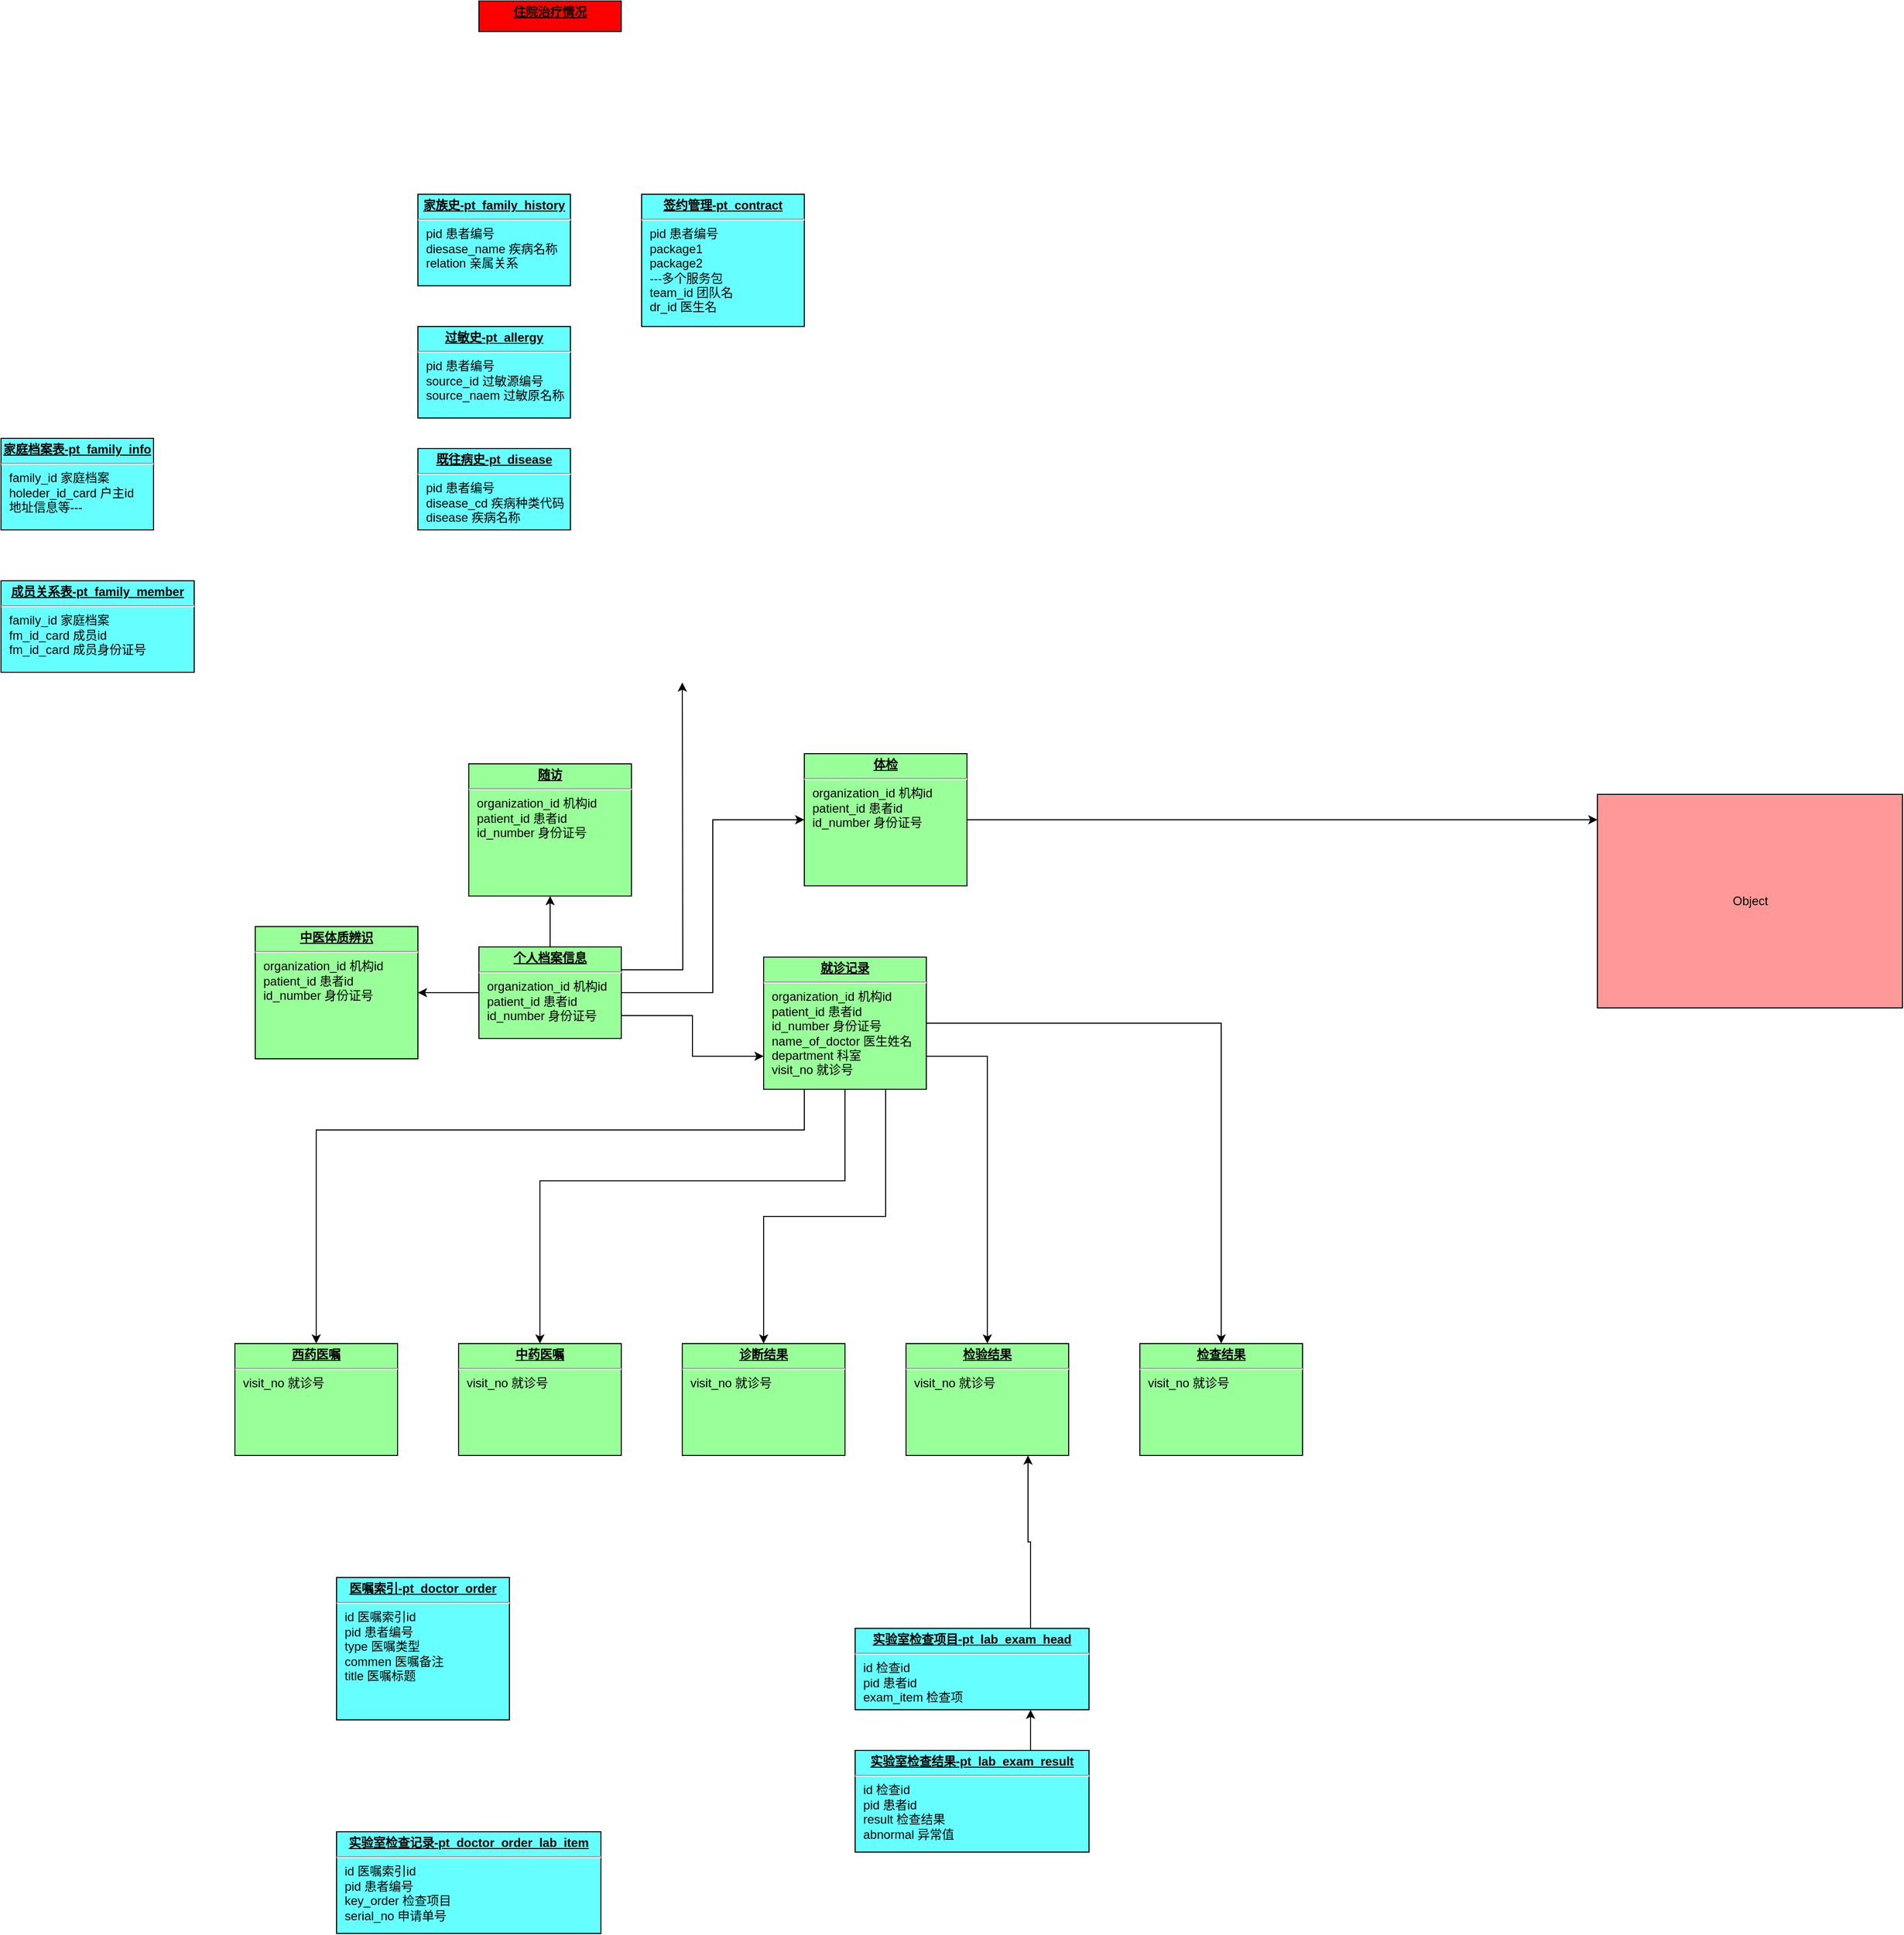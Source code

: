 <mxfile version="20.0.3" type="github">
  <diagram name="Page-1" id="a7904f86-f2b4-8e86-fa97-74104820619b">
    <mxGraphModel dx="3870" dy="1310" grid="1" gridSize="10" guides="1" tooltips="1" connect="1" arrows="1" fold="1" page="1" pageScale="1" pageWidth="1100" pageHeight="850" background="none" math="0" shadow="0">
      <root>
        <mxCell id="0" />
        <mxCell id="1" parent="0" />
        <mxCell id="cJ2p9qlHEQCbhiZmeX7b-15" style="edgeStyle=orthogonalEdgeStyle;rounded=0;orthogonalLoop=1;jettySize=auto;html=1;exitX=1;exitY=0.75;exitDx=0;exitDy=0;entryX=0;entryY=0.75;entryDx=0;entryDy=0;" edge="1" parent="1" source="cJ2p9qlHEQCbhiZmeX7b-1" target="cJ2p9qlHEQCbhiZmeX7b-2">
          <mxGeometry relative="1" as="geometry" />
        </mxCell>
        <mxCell id="cJ2p9qlHEQCbhiZmeX7b-17" style="edgeStyle=orthogonalEdgeStyle;rounded=0;orthogonalLoop=1;jettySize=auto;html=1;exitX=1;exitY=0.5;exitDx=0;exitDy=0;entryX=0;entryY=0.5;entryDx=0;entryDy=0;" edge="1" parent="1" source="cJ2p9qlHEQCbhiZmeX7b-1" target="cJ2p9qlHEQCbhiZmeX7b-16">
          <mxGeometry relative="1" as="geometry" />
        </mxCell>
        <mxCell id="cJ2p9qlHEQCbhiZmeX7b-19" style="edgeStyle=orthogonalEdgeStyle;rounded=0;orthogonalLoop=1;jettySize=auto;html=1;exitX=0.5;exitY=0;exitDx=0;exitDy=0;entryX=0.5;entryY=1;entryDx=0;entryDy=0;" edge="1" parent="1" source="cJ2p9qlHEQCbhiZmeX7b-1" target="cJ2p9qlHEQCbhiZmeX7b-18">
          <mxGeometry relative="1" as="geometry" />
        </mxCell>
        <mxCell id="cJ2p9qlHEQCbhiZmeX7b-21" style="edgeStyle=orthogonalEdgeStyle;rounded=0;orthogonalLoop=1;jettySize=auto;html=1;exitX=0;exitY=0.5;exitDx=0;exitDy=0;" edge="1" parent="1" source="cJ2p9qlHEQCbhiZmeX7b-1" target="cJ2p9qlHEQCbhiZmeX7b-20">
          <mxGeometry relative="1" as="geometry" />
        </mxCell>
        <mxCell id="cJ2p9qlHEQCbhiZmeX7b-23" style="edgeStyle=orthogonalEdgeStyle;rounded=0;orthogonalLoop=1;jettySize=auto;html=1;exitX=1;exitY=0.25;exitDx=0;exitDy=0;" edge="1" parent="1" source="cJ2p9qlHEQCbhiZmeX7b-1">
          <mxGeometry relative="1" as="geometry">
            <mxPoint x="430" y="850" as="targetPoint" />
          </mxGeometry>
        </mxCell>
        <mxCell id="cJ2p9qlHEQCbhiZmeX7b-1" value="&lt;p style=&quot;margin: 0px ; margin-top: 4px ; text-align: center ; text-decoration: underline&quot;&gt;&lt;b&gt;个人档案信息&lt;/b&gt;&lt;/p&gt;&lt;hr&gt;&lt;p style=&quot;margin: 0px ; margin-left: 8px&quot;&gt;organization_id 机构id&lt;/p&gt;&lt;p style=&quot;margin: 0px ; margin-left: 8px&quot;&gt;patient_id 患者id&lt;br&gt;&lt;/p&gt;&lt;p style=&quot;margin: 0px ; margin-left: 8px&quot;&gt;id_number 身份证号&lt;br&gt;&lt;/p&gt;&lt;p style=&quot;margin: 0px ; margin-left: 8px&quot;&gt;&lt;br&gt;&lt;/p&gt;" style="verticalAlign=top;align=left;overflow=fill;fontSize=12;fontFamily=Helvetica;html=1;rounded=0;shadow=0;comic=0;labelBackgroundColor=none;strokeWidth=1;fillColor=#99FF99;" vertex="1" parent="1">
          <mxGeometry x="230" y="1110" width="140" height="90" as="geometry" />
        </mxCell>
        <mxCell id="cJ2p9qlHEQCbhiZmeX7b-10" style="edgeStyle=orthogonalEdgeStyle;rounded=0;orthogonalLoop=1;jettySize=auto;html=1;exitX=0.25;exitY=1;exitDx=0;exitDy=0;entryX=0.5;entryY=0;entryDx=0;entryDy=0;" edge="1" parent="1" source="cJ2p9qlHEQCbhiZmeX7b-2" target="cJ2p9qlHEQCbhiZmeX7b-7">
          <mxGeometry relative="1" as="geometry">
            <Array as="points">
              <mxPoint x="550" y="1290" />
              <mxPoint x="70" y="1290" />
            </Array>
          </mxGeometry>
        </mxCell>
        <mxCell id="cJ2p9qlHEQCbhiZmeX7b-11" style="edgeStyle=orthogonalEdgeStyle;rounded=0;orthogonalLoop=1;jettySize=auto;html=1;exitX=0.5;exitY=1;exitDx=0;exitDy=0;entryX=0.5;entryY=0;entryDx=0;entryDy=0;" edge="1" parent="1" source="cJ2p9qlHEQCbhiZmeX7b-2" target="cJ2p9qlHEQCbhiZmeX7b-8">
          <mxGeometry relative="1" as="geometry">
            <Array as="points">
              <mxPoint x="590" y="1340" />
              <mxPoint x="290" y="1340" />
            </Array>
          </mxGeometry>
        </mxCell>
        <mxCell id="cJ2p9qlHEQCbhiZmeX7b-12" style="edgeStyle=orthogonalEdgeStyle;rounded=0;orthogonalLoop=1;jettySize=auto;html=1;exitX=0.75;exitY=1;exitDx=0;exitDy=0;" edge="1" parent="1" source="cJ2p9qlHEQCbhiZmeX7b-2" target="cJ2p9qlHEQCbhiZmeX7b-5">
          <mxGeometry relative="1" as="geometry" />
        </mxCell>
        <mxCell id="cJ2p9qlHEQCbhiZmeX7b-13" style="edgeStyle=orthogonalEdgeStyle;rounded=0;orthogonalLoop=1;jettySize=auto;html=1;exitX=1;exitY=0.75;exitDx=0;exitDy=0;" edge="1" parent="1" source="cJ2p9qlHEQCbhiZmeX7b-2" target="cJ2p9qlHEQCbhiZmeX7b-4">
          <mxGeometry relative="1" as="geometry" />
        </mxCell>
        <mxCell id="cJ2p9qlHEQCbhiZmeX7b-14" style="edgeStyle=orthogonalEdgeStyle;rounded=0;orthogonalLoop=1;jettySize=auto;html=1;exitX=1;exitY=0.5;exitDx=0;exitDy=0;" edge="1" parent="1" source="cJ2p9qlHEQCbhiZmeX7b-2" target="cJ2p9qlHEQCbhiZmeX7b-6">
          <mxGeometry relative="1" as="geometry" />
        </mxCell>
        <mxCell id="cJ2p9qlHEQCbhiZmeX7b-2" value="&lt;p style=&quot;margin: 0px ; margin-top: 4px ; text-align: center ; text-decoration: underline&quot;&gt;&lt;b&gt;就诊记录&lt;/b&gt;&lt;/p&gt;&lt;hr&gt;&lt;p style=&quot;margin: 0px 0px 0px 8px;&quot;&gt;organization_id 机构id&lt;/p&gt;&lt;p style=&quot;margin: 0px 0px 0px 8px;&quot;&gt;patient_id 患者id&lt;br&gt;&lt;/p&gt;&lt;p style=&quot;margin: 0px 0px 0px 8px;&quot;&gt;id_number 身份证号&lt;/p&gt;&lt;p style=&quot;margin: 0px 0px 0px 8px;&quot;&gt;name_of_doctor 医生姓名&lt;br&gt;&lt;/p&gt;&lt;p style=&quot;margin: 0px 0px 0px 8px;&quot;&gt;department 科室&lt;/p&gt;&lt;p style=&quot;margin: 0px 0px 0px 8px;&quot;&gt;visit_no 就诊号&lt;br&gt;&lt;/p&gt;&lt;p style=&quot;margin: 0px ; margin-left: 8px&quot;&gt;&lt;br&gt;&lt;/p&gt;" style="verticalAlign=top;align=left;overflow=fill;fontSize=12;fontFamily=Helvetica;html=1;rounded=0;shadow=0;comic=0;labelBackgroundColor=none;strokeWidth=1;fillColor=#99FF99;" vertex="1" parent="1">
          <mxGeometry x="510" y="1120" width="160" height="130" as="geometry" />
        </mxCell>
        <mxCell id="cJ2p9qlHEQCbhiZmeX7b-4" value="&lt;p style=&quot;margin: 0px ; margin-top: 4px ; text-align: center ; text-decoration: underline&quot;&gt;&lt;b&gt;检验结果&lt;/b&gt;&lt;/p&gt;&lt;hr&gt;&lt;p style=&quot;margin: 0px 0px 0px 8px;&quot;&gt;visit_no 就诊号&lt;br&gt;&lt;/p&gt;&lt;p style=&quot;margin: 0px ; margin-left: 8px&quot;&gt;&lt;br&gt;&lt;/p&gt;" style="verticalAlign=top;align=left;overflow=fill;fontSize=12;fontFamily=Helvetica;html=1;rounded=0;shadow=0;comic=0;labelBackgroundColor=none;strokeWidth=1;fillColor=#99FF99;" vertex="1" parent="1">
          <mxGeometry x="650" y="1500" width="160" height="110" as="geometry" />
        </mxCell>
        <mxCell id="cJ2p9qlHEQCbhiZmeX7b-5" value="&lt;p style=&quot;margin: 0px ; margin-top: 4px ; text-align: center ; text-decoration: underline&quot;&gt;&lt;b&gt;诊断结果&lt;/b&gt;&lt;/p&gt;&lt;hr&gt;&lt;p style=&quot;margin: 0px 0px 0px 8px;&quot;&gt;visit_no 就诊号&lt;br&gt;&lt;/p&gt;&lt;p style=&quot;margin: 0px ; margin-left: 8px&quot;&gt;&lt;br&gt;&lt;/p&gt;" style="verticalAlign=top;align=left;overflow=fill;fontSize=12;fontFamily=Helvetica;html=1;rounded=0;shadow=0;comic=0;labelBackgroundColor=none;strokeWidth=1;fillColor=#99FF99;" vertex="1" parent="1">
          <mxGeometry x="430" y="1500" width="160" height="110" as="geometry" />
        </mxCell>
        <mxCell id="cJ2p9qlHEQCbhiZmeX7b-6" value="&lt;p style=&quot;margin: 0px ; margin-top: 4px ; text-align: center ; text-decoration: underline&quot;&gt;&lt;b&gt;检查结果&lt;/b&gt;&lt;/p&gt;&lt;hr&gt;&lt;p style=&quot;margin: 0px 0px 0px 8px;&quot;&gt;visit_no 就诊号&lt;br&gt;&lt;/p&gt;&lt;p style=&quot;margin: 0px ; margin-left: 8px&quot;&gt;&lt;br&gt;&lt;/p&gt;" style="verticalAlign=top;align=left;overflow=fill;fontSize=12;fontFamily=Helvetica;html=1;rounded=0;shadow=0;comic=0;labelBackgroundColor=none;strokeWidth=1;fillColor=#99FF99;" vertex="1" parent="1">
          <mxGeometry x="880" y="1500" width="160" height="110" as="geometry" />
        </mxCell>
        <mxCell id="cJ2p9qlHEQCbhiZmeX7b-7" value="&lt;p style=&quot;margin: 0px ; margin-top: 4px ; text-align: center ; text-decoration: underline&quot;&gt;&lt;b&gt;西药医嘱&lt;/b&gt;&lt;/p&gt;&lt;hr&gt;&lt;p style=&quot;margin: 0px 0px 0px 8px;&quot;&gt;visit_no 就诊号&lt;br&gt;&lt;/p&gt;&lt;p style=&quot;margin: 0px ; margin-left: 8px&quot;&gt;&lt;br&gt;&lt;/p&gt;" style="verticalAlign=top;align=left;overflow=fill;fontSize=12;fontFamily=Helvetica;html=1;rounded=0;shadow=0;comic=0;labelBackgroundColor=none;strokeWidth=1;fillColor=#99FF99;" vertex="1" parent="1">
          <mxGeometry x="-10" y="1500" width="160" height="110" as="geometry" />
        </mxCell>
        <mxCell id="cJ2p9qlHEQCbhiZmeX7b-8" value="&lt;p style=&quot;margin: 0px ; margin-top: 4px ; text-align: center ; text-decoration: underline&quot;&gt;&lt;b&gt;中药医嘱&lt;/b&gt;&lt;/p&gt;&lt;hr&gt;&lt;p style=&quot;margin: 0px 0px 0px 8px;&quot;&gt;visit_no 就诊号&lt;br&gt;&lt;/p&gt;&lt;p style=&quot;margin: 0px ; margin-left: 8px&quot;&gt;&lt;br&gt;&lt;/p&gt;" style="verticalAlign=top;align=left;overflow=fill;fontSize=12;fontFamily=Helvetica;html=1;rounded=0;shadow=0;comic=0;labelBackgroundColor=none;strokeWidth=1;fillColor=#99FF99;" vertex="1" parent="1">
          <mxGeometry x="210" y="1500" width="160" height="110" as="geometry" />
        </mxCell>
        <mxCell id="cJ2p9qlHEQCbhiZmeX7b-41" style="edgeStyle=orthogonalEdgeStyle;rounded=0;orthogonalLoop=1;jettySize=auto;html=1;exitX=1;exitY=0.5;exitDx=0;exitDy=0;" edge="1" parent="1" source="cJ2p9qlHEQCbhiZmeX7b-16">
          <mxGeometry relative="1" as="geometry">
            <mxPoint x="1330" y="985" as="targetPoint" />
          </mxGeometry>
        </mxCell>
        <mxCell id="cJ2p9qlHEQCbhiZmeX7b-16" value="&lt;p style=&quot;margin: 0px ; margin-top: 4px ; text-align: center ; text-decoration: underline&quot;&gt;&lt;b&gt;体检&lt;/b&gt;&lt;/p&gt;&lt;hr&gt;&lt;p style=&quot;margin: 0px 0px 0px 8px;&quot;&gt;organization_id 机构id&lt;/p&gt;&lt;p style=&quot;margin: 0px 0px 0px 8px;&quot;&gt;patient_id 患者id&lt;br&gt;&lt;/p&gt;&lt;p style=&quot;margin: 0px 0px 0px 8px;&quot;&gt;id_number 身份证号&lt;/p&gt;&lt;p style=&quot;margin: 0px 0px 0px 8px;&quot;&gt;&lt;br&gt;&lt;/p&gt;&lt;p style=&quot;margin: 0px ; margin-left: 8px&quot;&gt;&lt;br&gt;&lt;/p&gt;" style="verticalAlign=top;align=left;overflow=fill;fontSize=12;fontFamily=Helvetica;html=1;rounded=0;shadow=0;comic=0;labelBackgroundColor=none;strokeWidth=1;fillColor=#99FF99;" vertex="1" parent="1">
          <mxGeometry x="550" y="920" width="160" height="130" as="geometry" />
        </mxCell>
        <mxCell id="cJ2p9qlHEQCbhiZmeX7b-18" value="&lt;p style=&quot;margin: 0px ; margin-top: 4px ; text-align: center ; text-decoration: underline&quot;&gt;&lt;b&gt;随访&lt;/b&gt;&lt;/p&gt;&lt;hr&gt;&lt;p style=&quot;margin: 0px 0px 0px 8px;&quot;&gt;organization_id 机构id&lt;/p&gt;&lt;p style=&quot;margin: 0px 0px 0px 8px;&quot;&gt;patient_id 患者id&lt;br&gt;&lt;/p&gt;&lt;p style=&quot;margin: 0px 0px 0px 8px;&quot;&gt;id_number 身份证号&lt;/p&gt;&lt;p style=&quot;margin: 0px 0px 0px 8px;&quot;&gt;&lt;br&gt;&lt;/p&gt;&lt;p style=&quot;margin: 0px ; margin-left: 8px&quot;&gt;&lt;br&gt;&lt;/p&gt;" style="verticalAlign=top;align=left;overflow=fill;fontSize=12;fontFamily=Helvetica;html=1;rounded=0;shadow=0;comic=0;labelBackgroundColor=none;strokeWidth=1;fillColor=#99FF99;" vertex="1" parent="1">
          <mxGeometry x="220" y="930" width="160" height="130" as="geometry" />
        </mxCell>
        <mxCell id="cJ2p9qlHEQCbhiZmeX7b-20" value="&lt;p style=&quot;margin: 0px ; margin-top: 4px ; text-align: center ; text-decoration: underline&quot;&gt;&lt;b&gt;中医体质辨识&lt;/b&gt;&lt;/p&gt;&lt;hr&gt;&lt;p style=&quot;margin: 0px 0px 0px 8px;&quot;&gt;organization_id 机构id&lt;/p&gt;&lt;p style=&quot;margin: 0px 0px 0px 8px;&quot;&gt;patient_id 患者id&lt;br&gt;&lt;/p&gt;&lt;p style=&quot;margin: 0px 0px 0px 8px;&quot;&gt;id_number 身份证号&lt;/p&gt;&lt;p style=&quot;margin: 0px 0px 0px 8px;&quot;&gt;&lt;br&gt;&lt;/p&gt;&lt;p style=&quot;margin: 0px ; margin-left: 8px&quot;&gt;&lt;br&gt;&lt;/p&gt;" style="verticalAlign=top;align=left;overflow=fill;fontSize=12;fontFamily=Helvetica;html=1;rounded=0;shadow=0;comic=0;labelBackgroundColor=none;strokeWidth=1;fillColor=#99FF99;" vertex="1" parent="1">
          <mxGeometry x="10" y="1090" width="160" height="130" as="geometry" />
        </mxCell>
        <mxCell id="cJ2p9qlHEQCbhiZmeX7b-24" value="&lt;p style=&quot;margin: 0px ; margin-top: 4px ; text-align: center ; text-decoration: underline&quot;&gt;&lt;b&gt;过敏史-pt_allergy&lt;/b&gt;&lt;/p&gt;&lt;hr&gt;&lt;p style=&quot;margin: 0px 0px 0px 8px;&quot;&gt;pid 患者编号&lt;/p&gt;&lt;p style=&quot;margin: 0px 0px 0px 8px;&quot;&gt;source_id 过敏源编号&lt;/p&gt;&lt;p style=&quot;margin: 0px 0px 0px 8px;&quot;&gt;source_naem 过敏原名称&lt;/p&gt;&lt;p style=&quot;margin: 0px 0px 0px 8px;&quot;&gt;&lt;br&gt;&lt;/p&gt;&lt;p style=&quot;margin: 0px ; margin-left: 8px&quot;&gt;&lt;br&gt;&lt;/p&gt;" style="verticalAlign=top;align=left;overflow=fill;fontSize=12;fontFamily=Helvetica;html=1;rounded=0;shadow=0;comic=0;labelBackgroundColor=none;strokeWidth=1;fillColor=#66FFFF;" vertex="1" parent="1">
          <mxGeometry x="170" y="500" width="150" height="90" as="geometry" />
        </mxCell>
        <mxCell id="cJ2p9qlHEQCbhiZmeX7b-25" value="&lt;p style=&quot;margin: 0px ; margin-top: 4px ; text-align: center ; text-decoration: underline&quot;&gt;&lt;b&gt;签约管理-pt_contract&lt;/b&gt;&lt;/p&gt;&lt;hr&gt;&lt;p style=&quot;margin: 0px 0px 0px 8px;&quot;&gt;pid 患者编号&lt;/p&gt;&lt;p style=&quot;margin: 0px 0px 0px 8px;&quot;&gt;package1&lt;/p&gt;&lt;p style=&quot;margin: 0px 0px 0px 8px;&quot;&gt;package2&lt;/p&gt;&lt;p style=&quot;margin: 0px 0px 0px 8px;&quot;&gt;---多个服务包&lt;/p&gt;&lt;p style=&quot;margin: 0px 0px 0px 8px;&quot;&gt;team_id 团队名&lt;/p&gt;&lt;p style=&quot;margin: 0px 0px 0px 8px;&quot;&gt;dr_id 医生名&lt;/p&gt;&lt;p style=&quot;margin: 0px 0px 0px 8px;&quot;&gt;&lt;br&gt;&lt;/p&gt;&lt;p style=&quot;margin: 0px ; margin-left: 8px&quot;&gt;&lt;br&gt;&lt;/p&gt;" style="verticalAlign=top;align=left;overflow=fill;fontSize=12;fontFamily=Helvetica;html=1;rounded=0;shadow=0;comic=0;labelBackgroundColor=none;strokeWidth=1;fillColor=#66FFFF;" vertex="1" parent="1">
          <mxGeometry x="390" y="370" width="160" height="130" as="geometry" />
        </mxCell>
        <mxCell id="cJ2p9qlHEQCbhiZmeX7b-27" value="&lt;p style=&quot;margin: 0px ; margin-top: 4px ; text-align: center ; text-decoration: underline&quot;&gt;&lt;b&gt;既往病史-pt_disease&lt;/b&gt;&lt;/p&gt;&lt;hr&gt;&lt;p style=&quot;margin: 0px 0px 0px 8px;&quot;&gt;pid 患者编号&lt;/p&gt;&lt;p style=&quot;margin: 0px 0px 0px 8px;&quot;&gt;disease_cd 疾病种类代码&lt;/p&gt;&lt;p style=&quot;margin: 0px 0px 0px 8px;&quot;&gt;disease 疾病名称&lt;/p&gt;&lt;p style=&quot;margin: 0px 0px 0px 8px;&quot;&gt;&lt;br&gt;&lt;/p&gt;&lt;p style=&quot;margin: 0px 0px 0px 8px;&quot;&gt;&lt;br&gt;&lt;/p&gt;&lt;p style=&quot;margin: 0px ; margin-left: 8px&quot;&gt;&lt;br&gt;&lt;/p&gt;" style="verticalAlign=top;align=left;overflow=fill;fontSize=12;fontFamily=Helvetica;html=1;rounded=0;shadow=0;comic=0;labelBackgroundColor=none;strokeWidth=1;fillColor=#66FFFF;" vertex="1" parent="1">
          <mxGeometry x="170" y="620" width="150" height="80" as="geometry" />
        </mxCell>
        <mxCell id="cJ2p9qlHEQCbhiZmeX7b-28" value="&lt;p style=&quot;margin: 0px ; margin-top: 4px ; text-align: center ; text-decoration: underline&quot;&gt;&lt;b&gt;医嘱索引-pt_doctor_order&lt;/b&gt;&lt;/p&gt;&lt;hr&gt;&lt;p style=&quot;margin: 0px 0px 0px 8px;&quot;&gt;id 医嘱索引id&lt;/p&gt;&lt;p style=&quot;margin: 0px 0px 0px 8px;&quot;&gt;pid 患者编号&lt;/p&gt;&lt;p style=&quot;margin: 0px 0px 0px 8px;&quot;&gt;type 医嘱类型&lt;/p&gt;&lt;p style=&quot;margin: 0px 0px 0px 8px;&quot;&gt;commen 医嘱备注&lt;/p&gt;&lt;p style=&quot;margin: 0px 0px 0px 8px;&quot;&gt;title 医嘱标题&lt;/p&gt;&lt;p style=&quot;margin: 0px ; margin-left: 8px&quot;&gt;&lt;br&gt;&lt;/p&gt;" style="verticalAlign=top;align=left;overflow=fill;fontSize=12;fontFamily=Helvetica;html=1;rounded=0;shadow=0;comic=0;labelBackgroundColor=none;strokeWidth=1;fillColor=#66FFFF;" vertex="1" parent="1">
          <mxGeometry x="90" y="1730" width="170" height="140" as="geometry" />
        </mxCell>
        <mxCell id="cJ2p9qlHEQCbhiZmeX7b-30" value="&lt;p style=&quot;text-decoration-line: underline; margin: 4px 0px 0px; text-align: center;&quot;&gt;&lt;b&gt;实验室检查记录-&lt;/b&gt;&lt;b style=&quot;background-color: initial;&quot;&gt;&lt;u&gt;pt_doctor_order_lab_item&lt;/u&gt;&lt;/b&gt;&lt;/p&gt;&lt;hr&gt;&lt;p style=&quot;margin: 0px 0px 0px 8px;&quot;&gt;id 医嘱索引id&lt;/p&gt;&lt;p style=&quot;margin: 0px 0px 0px 8px;&quot;&gt;pid 患者编号&lt;/p&gt;&lt;p style=&quot;margin: 0px 0px 0px 8px;&quot;&gt;key_order 检查项目&lt;/p&gt;&lt;p style=&quot;margin: 0px 0px 0px 8px;&quot;&gt;serial_no 申请单号&lt;/p&gt;&lt;p style=&quot;margin: 0px ; margin-left: 8px&quot;&gt;&lt;br&gt;&lt;/p&gt;" style="verticalAlign=top;align=left;overflow=fill;fontSize=12;fontFamily=Helvetica;html=1;rounded=0;shadow=0;comic=0;labelBackgroundColor=none;strokeWidth=1;fillColor=#66FFFF;" vertex="1" parent="1">
          <mxGeometry x="90" y="1980" width="260" height="100" as="geometry" />
        </mxCell>
        <mxCell id="cJ2p9qlHEQCbhiZmeX7b-31" value="&lt;p style=&quot;margin: 0px ; margin-top: 4px ; text-align: center ; text-decoration: underline&quot;&gt;&lt;b&gt;家族史-pt_family_history&lt;/b&gt;&lt;/p&gt;&lt;hr&gt;&lt;p style=&quot;margin: 0px 0px 0px 8px;&quot;&gt;pid 患者编号&lt;/p&gt;&lt;p style=&quot;margin: 0px 0px 0px 8px;&quot;&gt;diesase_name 疾病名称&lt;/p&gt;&lt;p style=&quot;margin: 0px 0px 0px 8px;&quot;&gt;relation 亲属关系&lt;/p&gt;&lt;p style=&quot;margin: 0px 0px 0px 8px;&quot;&gt;&lt;br&gt;&lt;/p&gt;&lt;p style=&quot;margin: 0px ; margin-left: 8px&quot;&gt;&lt;br&gt;&lt;/p&gt;" style="verticalAlign=top;align=left;overflow=fill;fontSize=12;fontFamily=Helvetica;html=1;rounded=0;shadow=0;comic=0;labelBackgroundColor=none;strokeWidth=1;fillColor=#66FFFF;" vertex="1" parent="1">
          <mxGeometry x="170" y="370" width="150" height="90" as="geometry" />
        </mxCell>
        <mxCell id="cJ2p9qlHEQCbhiZmeX7b-32" value="&lt;p style=&quot;margin: 0px ; margin-top: 4px ; text-align: center ; text-decoration: underline&quot;&gt;&lt;b&gt;家庭档案表-pt_family_info&lt;/b&gt;&lt;/p&gt;&lt;hr&gt;&lt;p style=&quot;margin: 0px 0px 0px 8px;&quot;&gt;family_id 家庭档案&lt;/p&gt;&lt;p style=&quot;margin: 0px 0px 0px 8px;&quot;&gt;holeder_id_card 户主id&lt;/p&gt;&lt;p style=&quot;margin: 0px 0px 0px 8px;&quot;&gt;地址信息等---&lt;/p&gt;&lt;p style=&quot;margin: 0px 0px 0px 8px;&quot;&gt;&lt;br&gt;&lt;/p&gt;&lt;p style=&quot;margin: 0px ; margin-left: 8px&quot;&gt;&lt;br&gt;&lt;/p&gt;" style="verticalAlign=top;align=left;overflow=fill;fontSize=12;fontFamily=Helvetica;html=1;rounded=0;shadow=0;comic=0;labelBackgroundColor=none;strokeWidth=1;fillColor=#66FFFF;" vertex="1" parent="1">
          <mxGeometry x="-240" y="610" width="150" height="90" as="geometry" />
        </mxCell>
        <mxCell id="cJ2p9qlHEQCbhiZmeX7b-33" value="&lt;p style=&quot;margin: 0px ; margin-top: 4px ; text-align: center ; text-decoration: underline&quot;&gt;&lt;b&gt;成员关系表-pt_family_member&lt;/b&gt;&lt;/p&gt;&lt;hr&gt;&lt;p style=&quot;margin: 0px 0px 0px 8px;&quot;&gt;family_id 家庭档案&lt;/p&gt;&lt;p style=&quot;margin: 0px 0px 0px 8px;&quot;&gt;fm_id_card 成员id&lt;/p&gt;&lt;p style=&quot;margin: 0px 0px 0px 8px;&quot;&gt;fm_id_card 成员身份证号&lt;/p&gt;&lt;p style=&quot;margin: 0px ; margin-left: 8px&quot;&gt;&lt;br&gt;&lt;/p&gt;" style="verticalAlign=top;align=left;overflow=fill;fontSize=12;fontFamily=Helvetica;html=1;rounded=0;shadow=0;comic=0;labelBackgroundColor=none;strokeWidth=1;fillColor=#66FFFF;" vertex="1" parent="1">
          <mxGeometry x="-240" y="750" width="190" height="90" as="geometry" />
        </mxCell>
        <mxCell id="cJ2p9qlHEQCbhiZmeX7b-34" value="&lt;p style=&quot;margin: 0px ; margin-top: 4px ; text-align: center ; text-decoration: underline&quot;&gt;&lt;b&gt;住院治疗情况&lt;/b&gt;&lt;/p&gt;&lt;p style=&quot;margin: 0px ; margin-left: 8px&quot;&gt;&lt;br&gt;&lt;/p&gt;" style="verticalAlign=top;align=left;overflow=fill;fontSize=12;fontFamily=Helvetica;html=1;rounded=0;shadow=0;comic=0;labelBackgroundColor=none;strokeWidth=1;fillColor=#FF0000;" vertex="1" parent="1">
          <mxGeometry x="230" y="180" width="140" height="30" as="geometry" />
        </mxCell>
        <mxCell id="cJ2p9qlHEQCbhiZmeX7b-40" style="edgeStyle=orthogonalEdgeStyle;rounded=0;orthogonalLoop=1;jettySize=auto;html=1;exitX=0.75;exitY=0;exitDx=0;exitDy=0;entryX=0.75;entryY=1;entryDx=0;entryDy=0;" edge="1" parent="1" source="cJ2p9qlHEQCbhiZmeX7b-35" target="cJ2p9qlHEQCbhiZmeX7b-4">
          <mxGeometry relative="1" as="geometry" />
        </mxCell>
        <mxCell id="cJ2p9qlHEQCbhiZmeX7b-35" value="&lt;p style=&quot;margin: 0px ; margin-top: 4px ; text-align: center ; text-decoration: underline&quot;&gt;&lt;b&gt;实验室检查项目-pt_lab_exam_head&lt;/b&gt;&lt;/p&gt;&lt;hr&gt;&lt;p style=&quot;margin: 0px 0px 0px 8px;&quot;&gt;id 检查id&lt;/p&gt;&lt;p style=&quot;margin: 0px 0px 0px 8px;&quot;&gt;pid 患者id&lt;/p&gt;&lt;p style=&quot;margin: 0px 0px 0px 8px;&quot;&gt;exam_item 检查项&lt;/p&gt;&lt;p style=&quot;margin: 0px ; margin-left: 8px&quot;&gt;&lt;br&gt;&lt;/p&gt;" style="verticalAlign=top;align=left;overflow=fill;fontSize=12;fontFamily=Helvetica;html=1;rounded=0;shadow=0;comic=0;labelBackgroundColor=none;strokeWidth=1;fillColor=#66FFFF;" vertex="1" parent="1">
          <mxGeometry x="600" y="1780" width="230" height="80" as="geometry" />
        </mxCell>
        <mxCell id="cJ2p9qlHEQCbhiZmeX7b-39" style="edgeStyle=orthogonalEdgeStyle;rounded=0;orthogonalLoop=1;jettySize=auto;html=1;exitX=0.75;exitY=0;exitDx=0;exitDy=0;entryX=0.75;entryY=1;entryDx=0;entryDy=0;" edge="1" parent="1" source="cJ2p9qlHEQCbhiZmeX7b-36" target="cJ2p9qlHEQCbhiZmeX7b-35">
          <mxGeometry relative="1" as="geometry" />
        </mxCell>
        <mxCell id="cJ2p9qlHEQCbhiZmeX7b-36" value="&lt;p style=&quot;margin: 0px ; margin-top: 4px ; text-align: center ; text-decoration: underline&quot;&gt;&lt;b&gt;实验室检查结果-pt_lab_exam_result&lt;/b&gt;&lt;/p&gt;&lt;hr&gt;&lt;p style=&quot;margin: 0px 0px 0px 8px;&quot;&gt;id 检查id&lt;/p&gt;&lt;p style=&quot;margin: 0px 0px 0px 8px;&quot;&gt;pid 患者id&lt;/p&gt;&lt;p style=&quot;margin: 0px 0px 0px 8px;&quot;&gt;result 检查结果&lt;/p&gt;&lt;p style=&quot;margin: 0px ; margin-left: 8px&quot;&gt;abnormal 异常值&lt;/p&gt;" style="verticalAlign=top;align=left;overflow=fill;fontSize=12;fontFamily=Helvetica;html=1;rounded=0;shadow=0;comic=0;labelBackgroundColor=none;strokeWidth=1;fillColor=#66FFFF;" vertex="1" parent="1">
          <mxGeometry x="600" y="1900" width="230" height="100" as="geometry" />
        </mxCell>
        <mxCell id="cJ2p9qlHEQCbhiZmeX7b-42" value="Object" style="html=1;fillColor=#FF9999;" vertex="1" parent="1">
          <mxGeometry x="1330" y="960" width="300" height="210" as="geometry" />
        </mxCell>
      </root>
    </mxGraphModel>
  </diagram>
</mxfile>

